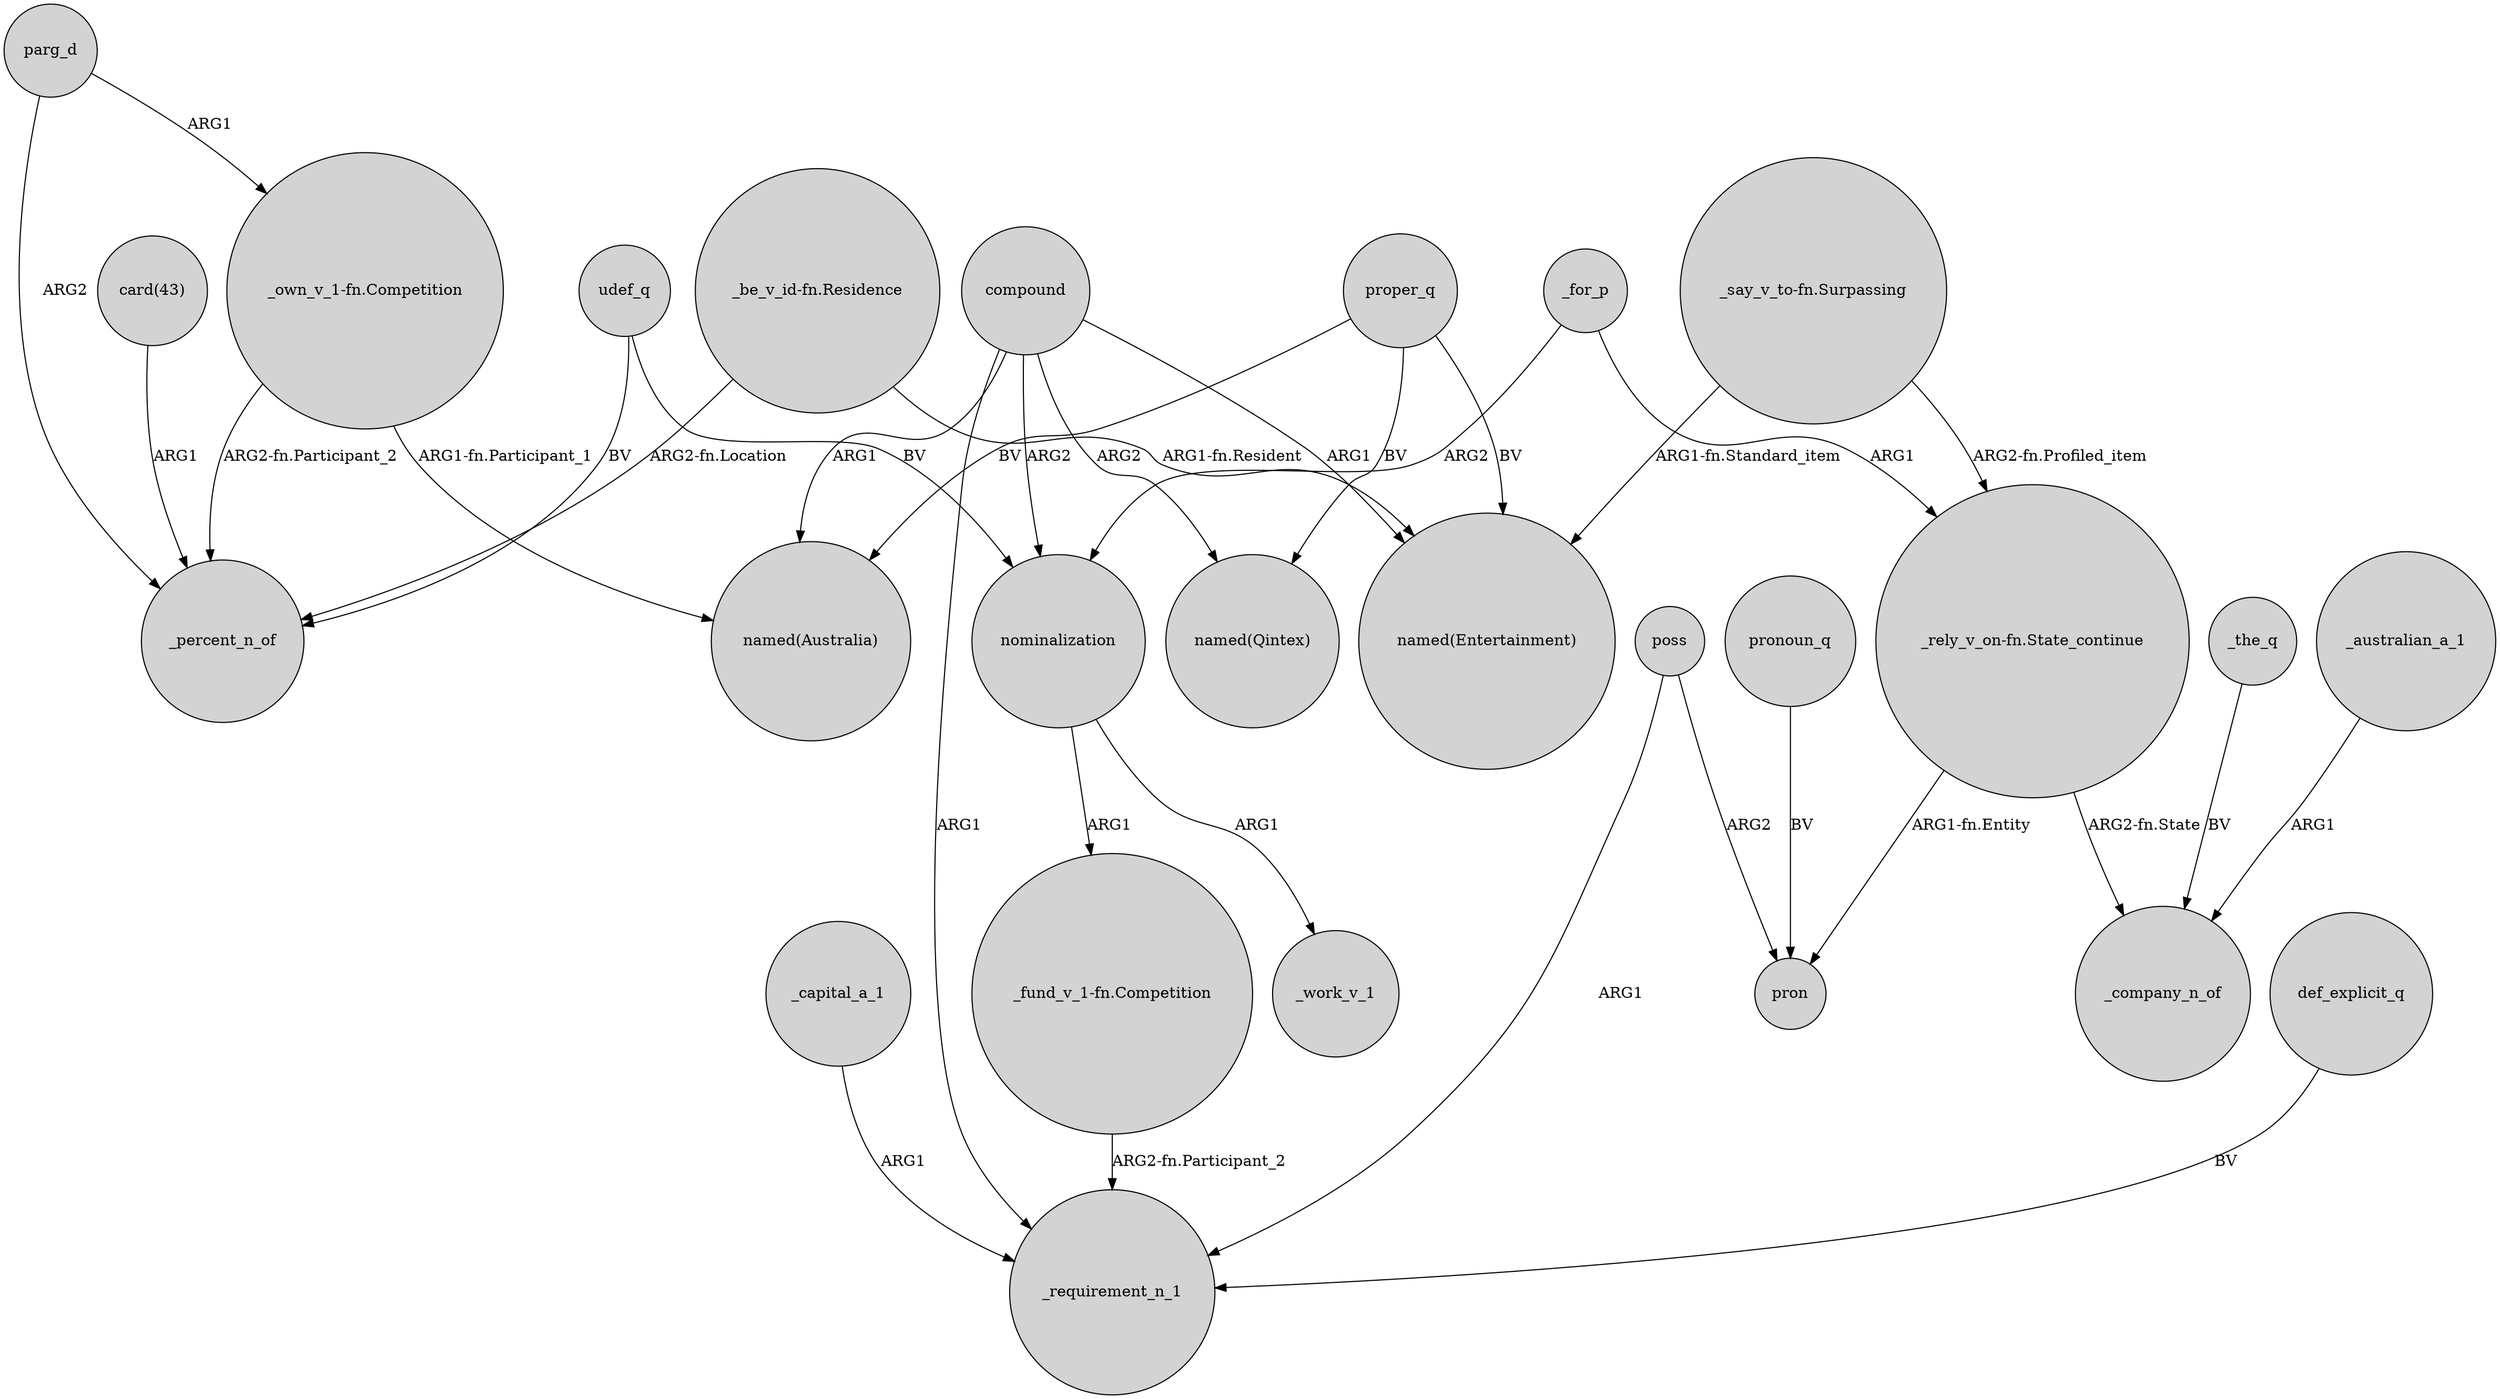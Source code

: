 digraph {
	node [shape=circle style=filled]
	_capital_a_1 -> _requirement_n_1 [label=ARG1]
	parg_d -> "_own_v_1-fn.Competition" [label=ARG1]
	"_fund_v_1-fn.Competition" -> _requirement_n_1 [label="ARG2-fn.Participant_2"]
	poss -> _requirement_n_1 [label=ARG1]
	udef_q -> nominalization [label=BV]
	proper_q -> "named(Australia)" [label=BV]
	"card(43)" -> _percent_n_of [label=ARG1]
	compound -> "named(Entertainment)" [label=ARG1]
	compound -> nominalization [label=ARG2]
	pronoun_q -> pron [label=BV]
	"_say_v_to-fn.Surpassing" -> "_rely_v_on-fn.State_continue" [label="ARG2-fn.Profiled_item"]
	poss -> pron [label=ARG2]
	"_own_v_1-fn.Competition" -> "named(Australia)" [label="ARG1-fn.Participant_1"]
	def_explicit_q -> _requirement_n_1 [label=BV]
	udef_q -> _percent_n_of [label=BV]
	nominalization -> _work_v_1 [label=ARG1]
	_for_p -> nominalization [label=ARG2]
	parg_d -> _percent_n_of [label=ARG2]
	"_be_v_id-fn.Residence" -> "named(Entertainment)" [label="ARG1-fn.Resident"]
	compound -> "named(Qintex)" [label=ARG2]
	"_rely_v_on-fn.State_continue" -> _company_n_of [label="ARG2-fn.State"]
	"_say_v_to-fn.Surpassing" -> "named(Entertainment)" [label="ARG1-fn.Standard_item"]
	proper_q -> "named(Qintex)" [label=BV]
	"_rely_v_on-fn.State_continue" -> pron [label="ARG1-fn.Entity"]
	proper_q -> "named(Entertainment)" [label=BV]
	_australian_a_1 -> _company_n_of [label=ARG1]
	compound -> "named(Australia)" [label=ARG1]
	"_be_v_id-fn.Residence" -> _percent_n_of [label="ARG2-fn.Location"]
	_the_q -> _company_n_of [label=BV]
	compound -> _requirement_n_1 [label=ARG1]
	nominalization -> "_fund_v_1-fn.Competition" [label=ARG1]
	_for_p -> "_rely_v_on-fn.State_continue" [label=ARG1]
	"_own_v_1-fn.Competition" -> _percent_n_of [label="ARG2-fn.Participant_2"]
}
